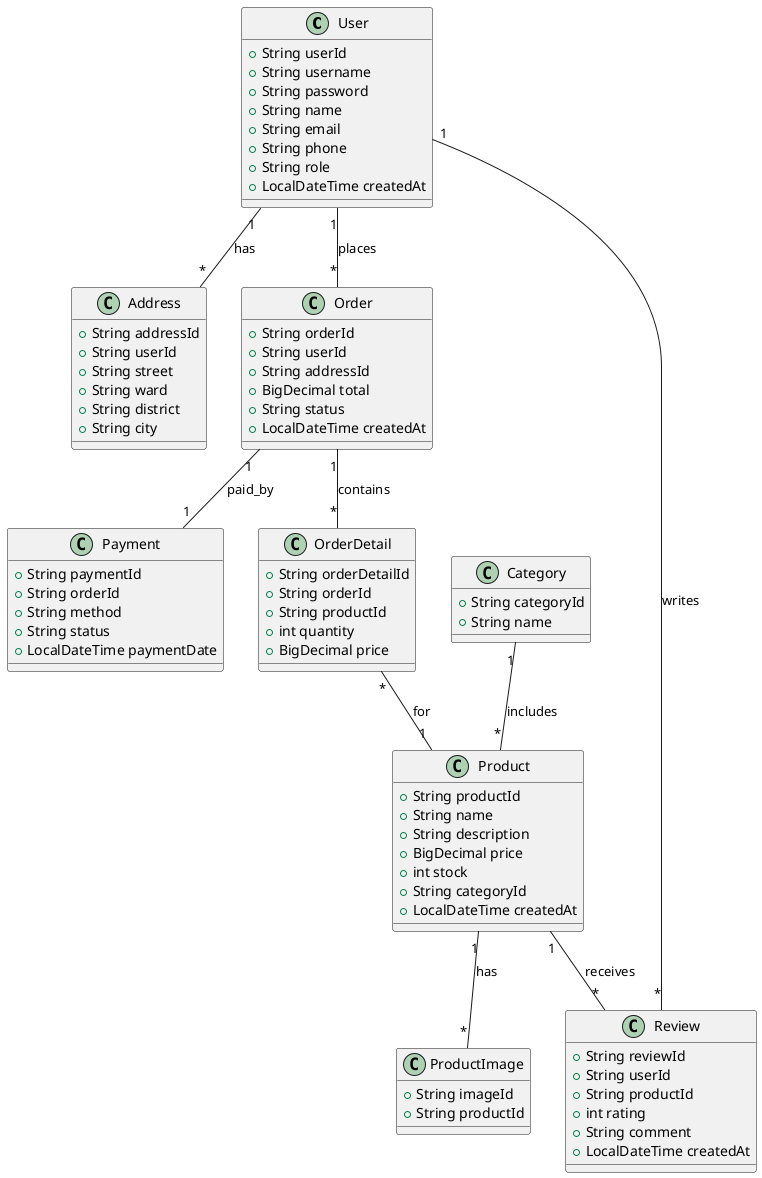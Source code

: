 @startuml

' ==== ENTITY CLASSES ====
class User {
  +String userId
  +String username
  +String password
  +String name
  +String email
  +String phone
  +String role
  +LocalDateTime createdAt
}

class Address {
  +String addressId
  +String userId
  +String street
  +String ward
  +String district
  +String city
}

class Category {
  +String categoryId
  +String name
}

class Product {
  +String productId
  +String name
  +String description
  +BigDecimal price
  +int stock
  +String categoryId
  +LocalDateTime createdAt
}

class ProductImage {
  +String imageId
  +String productId
}

class Order {
  +String orderId
  +String userId
  +String addressId
  +BigDecimal total
  +String status
  +LocalDateTime createdAt
}

class OrderDetail {
  +String orderDetailId
  +String orderId
  +String productId
  +int quantity
  +BigDecimal price
}

class Payment {
  +String paymentId
  +String orderId
  +String method
  +String status
  +LocalDateTime paymentDate
}

class Review {
  +String reviewId
  +String userId
  +String productId
  +int rating
  +String comment
  +LocalDateTime createdAt
}

' ==== RELATIONSHIPS ====
User "1" -- "*" Address : has
User "1" -- "*" Order : places
User "1" -- "*" Review : writes
Order "1" -- "*" OrderDetail : contains
Order "1" -- "1" Payment : paid_by
OrderDetail "*" -- "1" Product : for
Product "1" -- "*" ProductImage : has
Product "1" -- "*" Review : receives
Category "1" -- "*" Product : includes

@enduml